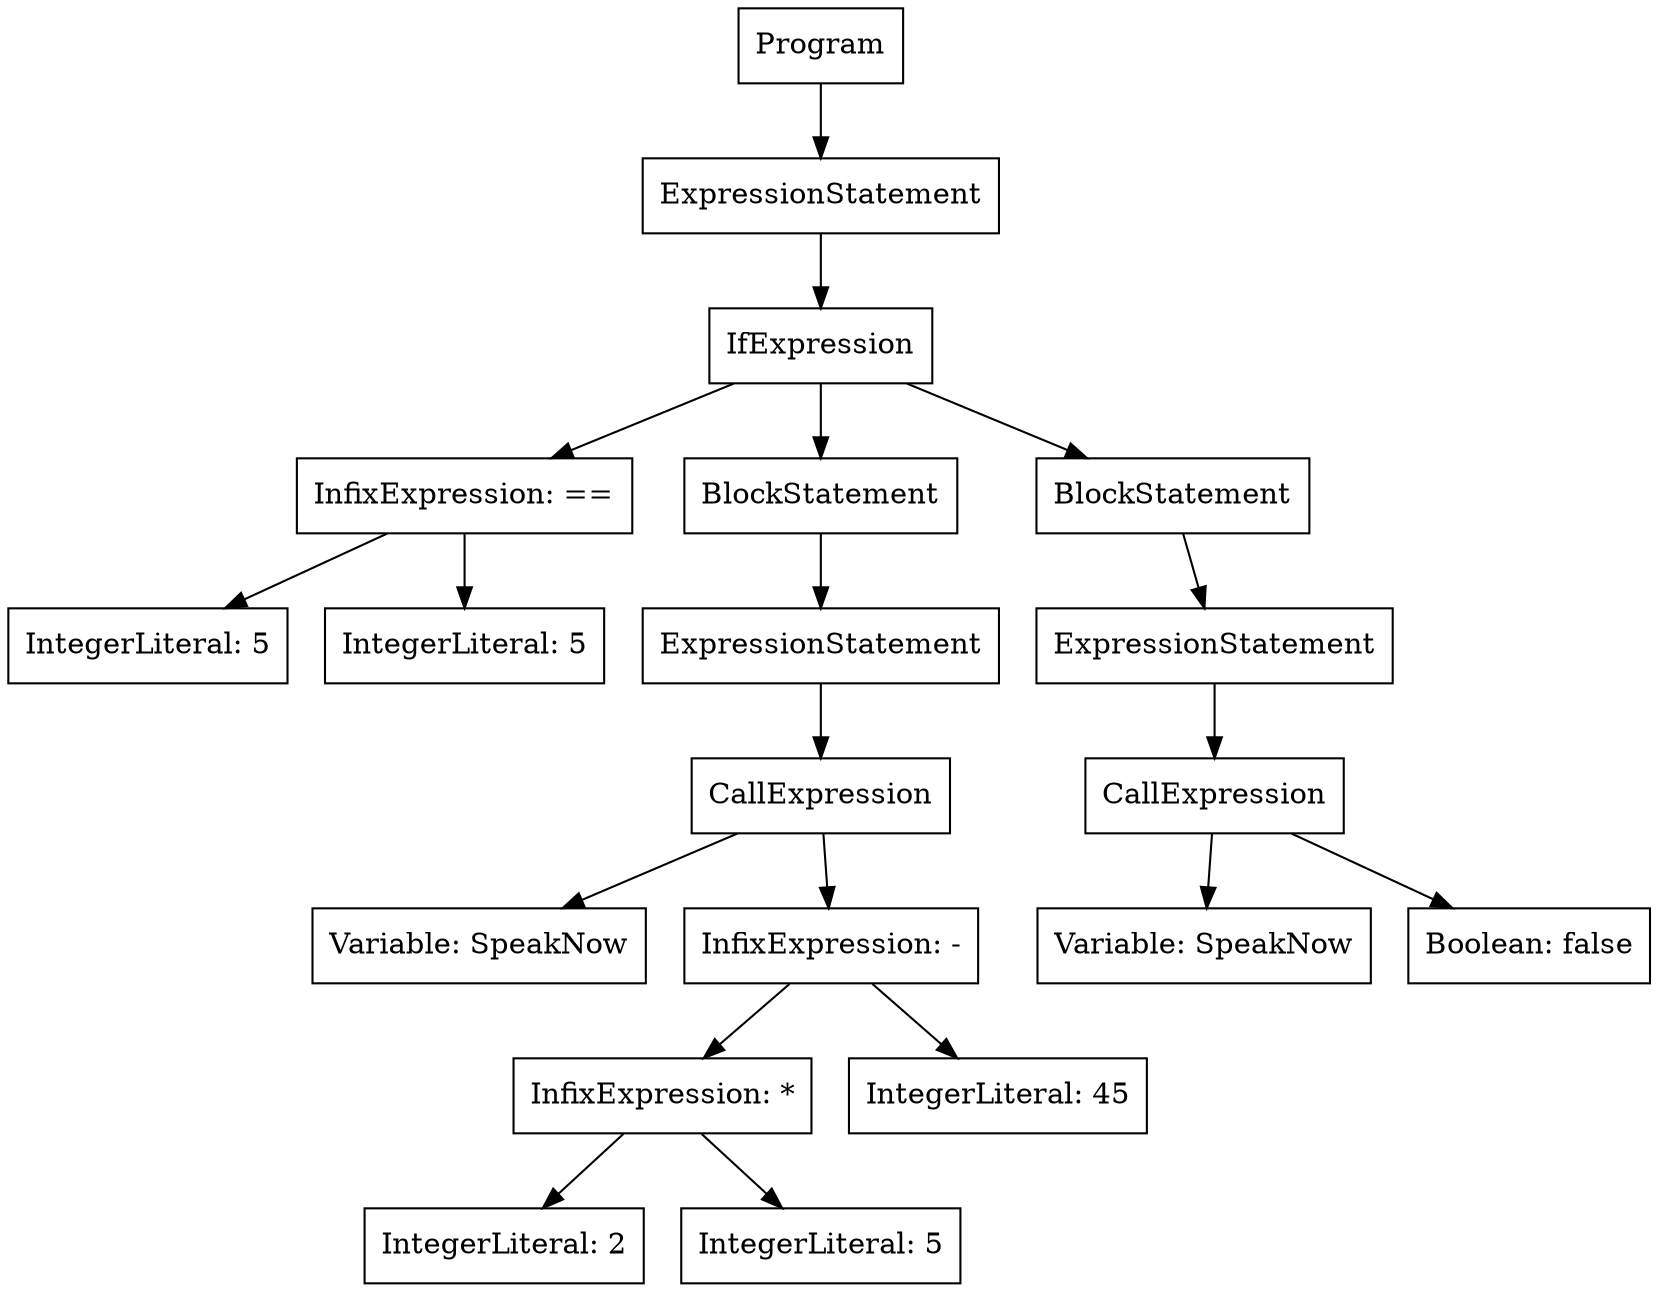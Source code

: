 digraph AST {
  node [shape=box];
Node1 [label="Program"];
Node2 [label="ExpressionStatement"];
Node3 [label="IfExpression"];
Node4 [label="InfixExpression: =="];
Node5 [label="IntegerLiteral: 5"];
Node4 -> Node5;
Node6 [label="IntegerLiteral: 5"];
Node4 -> Node6;
Node3 -> Node4;
Node7 [label="BlockStatement"];
Node8 [label="ExpressionStatement"];
Node9 [label="CallExpression"];
Node10 [label="Variable: SpeakNow"];
Node9 -> Node10;
Node11 [label="InfixExpression: -"];
Node12 [label="InfixExpression: *"];
Node13 [label="IntegerLiteral: 2"];
Node12 -> Node13;
Node14 [label="IntegerLiteral: 5"];
Node12 -> Node14;
Node11 -> Node12;
Node15 [label="IntegerLiteral: 45"];
Node11 -> Node15;
Node9 -> Node11;
Node8 -> Node9;
Node7 -> Node8;
Node3 -> Node7;
Node16 [label="BlockStatement"];
Node17 [label="ExpressionStatement"];
Node18 [label="CallExpression"];
Node19 [label="Variable: SpeakNow"];
Node18 -> Node19;
Node20 [label="Boolean: false"];
Node18 -> Node20;
Node17 -> Node18;
Node16 -> Node17;
Node3 -> Node16;
Node2 -> Node3;
Node1 -> Node2;
}
